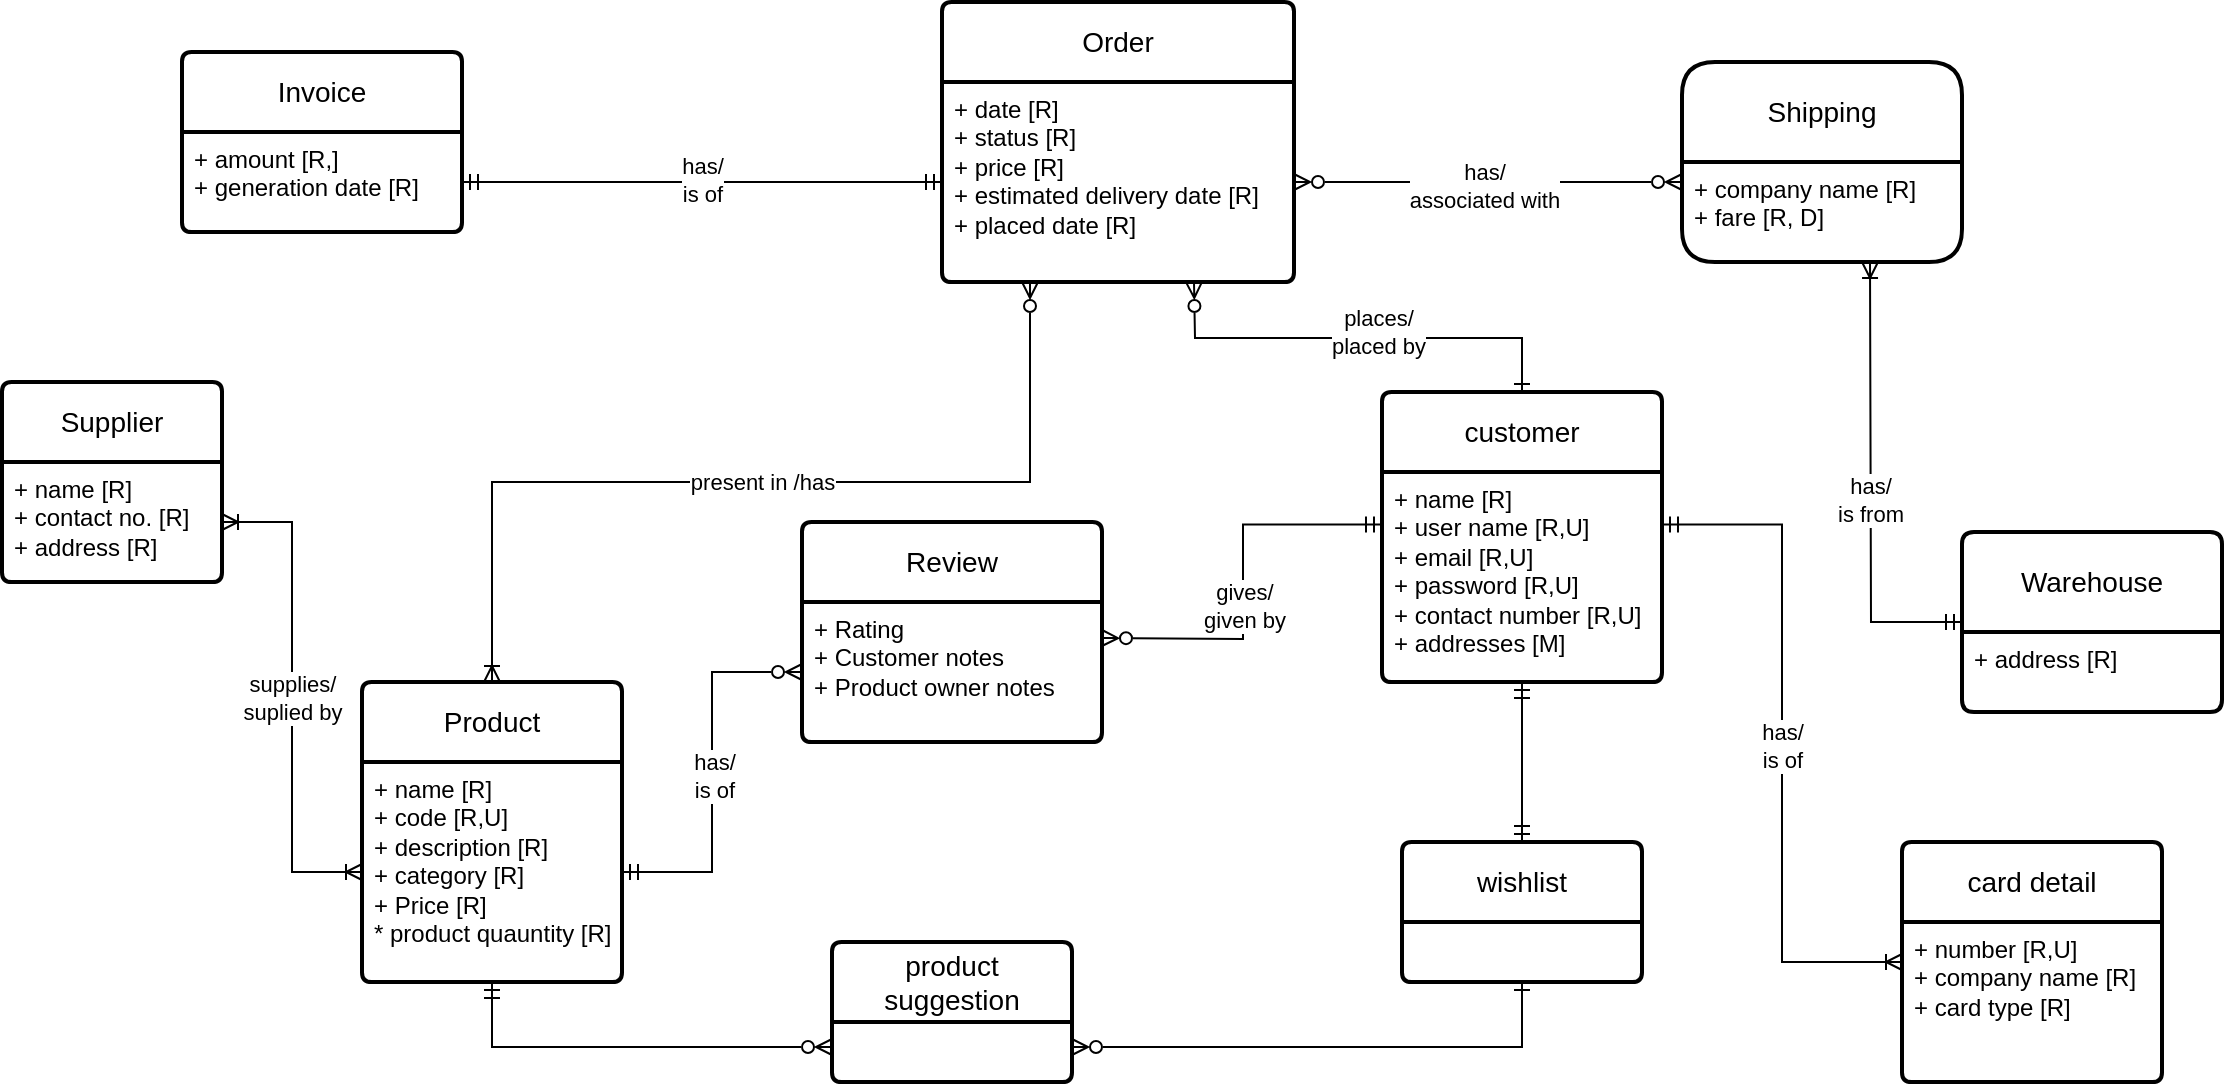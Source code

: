 <mxfile version="24.2.5" type="device">
  <diagram name="Page-1" id="ivy1-Dk-3k1JYfphbWMw">
    <mxGraphModel dx="1941" dy="1768" grid="1" gridSize="10" guides="1" tooltips="1" connect="1" arrows="1" fold="1" page="1" pageScale="1" pageWidth="827" pageHeight="1169" math="0" shadow="0">
      <root>
        <mxCell id="0" />
        <mxCell id="1" parent="0" />
        <mxCell id="GOjgF_IQzjlqC2LBA3TK-13" value="present in /has" style="edgeStyle=orthogonalEdgeStyle;rounded=0;orthogonalLoop=1;jettySize=auto;html=1;exitX=0.5;exitY=0;exitDx=0;exitDy=0;entryX=0.25;entryY=1;entryDx=0;entryDy=0;endArrow=ERzeroToMany;endFill=0;startArrow=ERoneToMany;startFill=0;" parent="1" source="VtSYEz3yfD8VmMlpEcpe-1" target="VtSYEz3yfD8VmMlpEcpe-6" edge="1">
          <mxGeometry relative="1" as="geometry" />
        </mxCell>
        <mxCell id="VtSYEz3yfD8VmMlpEcpe-1" value="Product" style="swimlane;childLayout=stackLayout;horizontal=1;startSize=40;horizontalStack=0;rounded=1;fontSize=14;fontStyle=0;strokeWidth=2;resizeParent=0;resizeLast=1;shadow=0;dashed=0;align=center;arcSize=4;whiteSpace=wrap;html=1;" parent="1" vertex="1">
          <mxGeometry x="-30" y="-210" width="130" height="150" as="geometry" />
        </mxCell>
        <mxCell id="VtSYEz3yfD8VmMlpEcpe-2" value="+ name [R]&lt;br&gt;+ code [R,U]&lt;div&gt;+ description [R]&lt;/div&gt;&lt;div&gt;+ category [R]&lt;/div&gt;&lt;div&gt;+ Price [R]&lt;/div&gt;&lt;div&gt;* product quauntity [R]&lt;/div&gt;" style="align=left;strokeColor=none;fillColor=none;spacingLeft=4;fontSize=12;verticalAlign=top;resizable=0;rotatable=0;part=1;html=1;" parent="VtSYEz3yfD8VmMlpEcpe-1" vertex="1">
          <mxGeometry y="40" width="130" height="110" as="geometry" />
        </mxCell>
        <mxCell id="GOjgF_IQzjlqC2LBA3TK-14" style="edgeStyle=orthogonalEdgeStyle;rounded=0;orthogonalLoop=1;jettySize=auto;html=1;exitX=0.5;exitY=0;exitDx=0;exitDy=0;startArrow=ERone;startFill=0;endArrow=ERzeroToMany;endFill=0;" parent="1" source="VtSYEz3yfD8VmMlpEcpe-3" edge="1">
          <mxGeometry relative="1" as="geometry">
            <mxPoint x="386" y="-410" as="targetPoint" />
          </mxGeometry>
        </mxCell>
        <mxCell id="3RX9Y5dflA0_sa9whH3w-27" value="places/&lt;div&gt;placed by&lt;/div&gt;" style="edgeLabel;html=1;align=center;verticalAlign=middle;resizable=0;points=[];" parent="GOjgF_IQzjlqC2LBA3TK-14" vertex="1" connectable="0">
          <mxGeometry x="-0.094" y="-3" relative="1" as="geometry">
            <mxPoint as="offset" />
          </mxGeometry>
        </mxCell>
        <mxCell id="VtSYEz3yfD8VmMlpEcpe-3" value="customer" style="swimlane;childLayout=stackLayout;horizontal=1;startSize=40;horizontalStack=0;rounded=1;fontSize=14;fontStyle=0;strokeWidth=2;resizeParent=0;resizeLast=1;shadow=0;dashed=0;align=center;arcSize=4;whiteSpace=wrap;html=1;" parent="1" vertex="1">
          <mxGeometry x="480" y="-355" width="140" height="145" as="geometry" />
        </mxCell>
        <mxCell id="VtSYEz3yfD8VmMlpEcpe-4" value="&lt;div&gt;+ name [R]&lt;/div&gt;&lt;div&gt;+ user name [R,U]&lt;/div&gt;&lt;div&gt;+ email [R,U]&lt;/div&gt;&lt;div&gt;+ password [R,U]&lt;/div&gt;&lt;div&gt;+ contact number [R,U]&lt;/div&gt;&lt;div&gt;+ addresses [M]&lt;/div&gt;&lt;div&gt;&lt;br&gt;&lt;/div&gt;&lt;div&gt;&lt;br&gt;&lt;/div&gt;" style="align=left;strokeColor=none;fillColor=none;spacingLeft=4;fontSize=12;verticalAlign=top;resizable=0;rotatable=0;part=1;html=1;" parent="VtSYEz3yfD8VmMlpEcpe-3" vertex="1">
          <mxGeometry y="40" width="140" height="105" as="geometry" />
        </mxCell>
        <mxCell id="3RX9Y5dflA0_sa9whH3w-3" style="edgeStyle=orthogonalEdgeStyle;rounded=0;orthogonalLoop=1;jettySize=auto;html=1;exitX=0.5;exitY=1;exitDx=0;exitDy=0;" parent="VtSYEz3yfD8VmMlpEcpe-3" source="VtSYEz3yfD8VmMlpEcpe-4" target="VtSYEz3yfD8VmMlpEcpe-4" edge="1">
          <mxGeometry relative="1" as="geometry" />
        </mxCell>
        <mxCell id="3RX9Y5dflA0_sa9whH3w-37" style="edgeStyle=orthogonalEdgeStyle;rounded=0;orthogonalLoop=1;jettySize=auto;html=1;exitX=0.5;exitY=1;exitDx=0;exitDy=0;" parent="VtSYEz3yfD8VmMlpEcpe-3" source="VtSYEz3yfD8VmMlpEcpe-4" target="VtSYEz3yfD8VmMlpEcpe-4" edge="1">
          <mxGeometry relative="1" as="geometry" />
        </mxCell>
        <mxCell id="VtSYEz3yfD8VmMlpEcpe-5" value="Order" style="swimlane;childLayout=stackLayout;horizontal=1;startSize=40;horizontalStack=0;rounded=1;fontSize=14;fontStyle=0;strokeWidth=2;resizeParent=0;resizeLast=1;shadow=0;dashed=0;align=center;arcSize=4;whiteSpace=wrap;html=1;" parent="1" vertex="1">
          <mxGeometry x="260" y="-550" width="176" height="140" as="geometry" />
        </mxCell>
        <mxCell id="VtSYEz3yfD8VmMlpEcpe-6" value="+ date [R]&lt;div&gt;+ status [R]&lt;/div&gt;&lt;div&gt;+ price [R]&lt;/div&gt;&lt;div&gt;+ estimated delivery date [R]&lt;/div&gt;&lt;div&gt;+ placed date [R]&lt;/div&gt;&lt;div&gt;&amp;nbsp;&lt;/div&gt;" style="align=left;strokeColor=none;fillColor=none;spacingLeft=4;fontSize=12;verticalAlign=top;resizable=0;rotatable=0;part=1;html=1;" parent="VtSYEz3yfD8VmMlpEcpe-5" vertex="1">
          <mxGeometry y="40" width="176" height="100" as="geometry" />
        </mxCell>
        <mxCell id="VtSYEz3yfD8VmMlpEcpe-7" value="Warehouse" style="swimlane;childLayout=stackLayout;horizontal=1;startSize=50;horizontalStack=0;rounded=1;fontSize=14;fontStyle=0;strokeWidth=2;resizeParent=0;resizeLast=1;shadow=0;dashed=0;align=center;arcSize=4;whiteSpace=wrap;html=1;" parent="1" vertex="1">
          <mxGeometry x="770" y="-285" width="130" height="90" as="geometry" />
        </mxCell>
        <mxCell id="VtSYEz3yfD8VmMlpEcpe-8" value="&lt;div&gt;&lt;div&gt;+ address [R]&lt;/div&gt;&lt;/div&gt;" style="align=left;strokeColor=none;fillColor=none;spacingLeft=4;fontSize=12;verticalAlign=top;resizable=0;rotatable=0;part=1;html=1;" parent="VtSYEz3yfD8VmMlpEcpe-7" vertex="1">
          <mxGeometry y="50" width="130" height="40" as="geometry" />
        </mxCell>
        <mxCell id="VtSYEz3yfD8VmMlpEcpe-9" value="Supplier" style="swimlane;childLayout=stackLayout;horizontal=1;startSize=40;horizontalStack=0;rounded=1;fontSize=14;fontStyle=0;strokeWidth=2;resizeParent=0;resizeLast=1;shadow=0;dashed=0;align=center;arcSize=4;whiteSpace=wrap;html=1;" parent="1" vertex="1">
          <mxGeometry x="-210" y="-360" width="110" height="100" as="geometry" />
        </mxCell>
        <mxCell id="VtSYEz3yfD8VmMlpEcpe-10" value="+ name [R]&lt;div&gt;+ contact no. [R]&lt;/div&gt;&lt;div&gt;+ address [R]&lt;/div&gt;" style="align=left;strokeColor=none;fillColor=none;spacingLeft=4;fontSize=12;verticalAlign=top;resizable=0;rotatable=0;part=1;html=1;" parent="VtSYEz3yfD8VmMlpEcpe-9" vertex="1">
          <mxGeometry y="40" width="110" height="60" as="geometry" />
        </mxCell>
        <mxCell id="VtSYEz3yfD8VmMlpEcpe-11" value="Shipping" style="swimlane;childLayout=stackLayout;horizontal=1;startSize=50;horizontalStack=0;rounded=1;fontSize=14;fontStyle=0;strokeWidth=2;resizeParent=0;resizeLast=1;shadow=0;dashed=0;align=center;arcSize=11;whiteSpace=wrap;html=1;" parent="1" vertex="1">
          <mxGeometry x="630" y="-520" width="140" height="100" as="geometry" />
        </mxCell>
        <mxCell id="VtSYEz3yfD8VmMlpEcpe-12" value="+ company name [R]&lt;br&gt;+ fare [R, D]" style="align=left;strokeColor=none;fillColor=none;spacingLeft=4;fontSize=12;verticalAlign=top;resizable=0;rotatable=0;part=1;html=1;" parent="VtSYEz3yfD8VmMlpEcpe-11" vertex="1">
          <mxGeometry y="50" width="140" height="50" as="geometry" />
        </mxCell>
        <mxCell id="VtSYEz3yfD8VmMlpEcpe-19" value="Invoice" style="swimlane;childLayout=stackLayout;horizontal=1;startSize=40;horizontalStack=0;rounded=1;fontSize=14;fontStyle=0;strokeWidth=2;resizeParent=0;resizeLast=1;shadow=0;dashed=0;align=center;arcSize=4;whiteSpace=wrap;html=1;" parent="1" vertex="1">
          <mxGeometry x="-120" y="-525" width="140" height="90" as="geometry" />
        </mxCell>
        <mxCell id="VtSYEz3yfD8VmMlpEcpe-20" value="+ amount [R,]&lt;div&gt;+ generation date [R]&lt;/div&gt;" style="align=left;strokeColor=none;fillColor=none;spacingLeft=4;fontSize=12;verticalAlign=top;resizable=0;rotatable=0;part=1;html=1;" parent="VtSYEz3yfD8VmMlpEcpe-19" vertex="1">
          <mxGeometry y="40" width="140" height="50" as="geometry" />
        </mxCell>
        <mxCell id="VtSYEz3yfD8VmMlpEcpe-26" value="card detail" style="swimlane;childLayout=stackLayout;horizontal=1;startSize=40;horizontalStack=0;rounded=1;fontSize=14;fontStyle=0;strokeWidth=2;resizeParent=0;resizeLast=1;shadow=0;dashed=0;align=center;arcSize=4;whiteSpace=wrap;html=1;" parent="1" vertex="1">
          <mxGeometry x="740" y="-130" width="130" height="120" as="geometry" />
        </mxCell>
        <mxCell id="VtSYEz3yfD8VmMlpEcpe-27" value="+ number [R,U]&lt;div&gt;+ company name [R]&amp;nbsp;&lt;/div&gt;&lt;div&gt;+ card type [R]&lt;/div&gt;" style="align=left;strokeColor=none;fillColor=none;spacingLeft=4;fontSize=12;verticalAlign=top;resizable=0;rotatable=0;part=1;html=1;" parent="VtSYEz3yfD8VmMlpEcpe-26" vertex="1">
          <mxGeometry y="40" width="130" height="80" as="geometry" />
        </mxCell>
        <mxCell id="3RX9Y5dflA0_sa9whH3w-13" value="Review" style="swimlane;childLayout=stackLayout;horizontal=1;startSize=40;horizontalStack=0;rounded=1;fontSize=14;fontStyle=0;strokeWidth=2;resizeParent=0;resizeLast=1;shadow=0;dashed=0;align=center;arcSize=4;whiteSpace=wrap;html=1;" parent="1" vertex="1">
          <mxGeometry x="190" y="-290" width="150" height="110" as="geometry" />
        </mxCell>
        <mxCell id="3RX9Y5dflA0_sa9whH3w-14" value="&lt;div&gt;+ Rating&lt;/div&gt;&lt;div&gt;+ Customer notes&lt;/div&gt;&lt;div&gt;+ Product owner notes&amp;nbsp;&lt;/div&gt;" style="align=left;strokeColor=none;fillColor=none;spacingLeft=4;fontSize=12;verticalAlign=top;resizable=0;rotatable=0;part=1;html=1;" parent="3RX9Y5dflA0_sa9whH3w-13" vertex="1">
          <mxGeometry y="40" width="150" height="70" as="geometry" />
        </mxCell>
        <mxCell id="GOjgF_IQzjlqC2LBA3TK-4" style="edgeStyle=orthogonalEdgeStyle;rounded=0;orthogonalLoop=1;jettySize=auto;html=1;exitX=0;exitY=0.25;exitDx=0;exitDy=0;endArrow=ERzeroToMany;endFill=0;startArrow=ERmandOne;startFill=0;" parent="1" source="VtSYEz3yfD8VmMlpEcpe-4" edge="1">
          <mxGeometry relative="1" as="geometry">
            <mxPoint x="340" y="-232" as="targetPoint" />
          </mxGeometry>
        </mxCell>
        <mxCell id="3RX9Y5dflA0_sa9whH3w-18" value="gives/&lt;div&gt;given by&lt;/div&gt;" style="edgeLabel;html=1;align=center;verticalAlign=middle;resizable=0;points=[];" parent="GOjgF_IQzjlqC2LBA3TK-4" vertex="1" connectable="0">
          <mxGeometry x="0.114" relative="1" as="geometry">
            <mxPoint as="offset" />
          </mxGeometry>
        </mxCell>
        <mxCell id="GOjgF_IQzjlqC2LBA3TK-8" style="edgeStyle=orthogonalEdgeStyle;rounded=0;orthogonalLoop=1;jettySize=auto;html=1;exitX=0;exitY=0.5;exitDx=0;exitDy=0;endArrow=ERmandOne;endFill=0;startArrow=ERzeroToMany;startFill=0;entryX=1;entryY=0.5;entryDx=0;entryDy=0;" parent="1" source="3RX9Y5dflA0_sa9whH3w-14" target="VtSYEz3yfD8VmMlpEcpe-2" edge="1">
          <mxGeometry relative="1" as="geometry">
            <mxPoint x="80" y="-210.0" as="targetPoint" />
          </mxGeometry>
        </mxCell>
        <mxCell id="3RX9Y5dflA0_sa9whH3w-19" value="has/&lt;div&gt;is of&lt;/div&gt;" style="edgeLabel;html=1;align=center;verticalAlign=middle;resizable=0;points=[];" parent="GOjgF_IQzjlqC2LBA3TK-8" vertex="1" connectable="0">
          <mxGeometry x="0.021" y="1" relative="1" as="geometry">
            <mxPoint as="offset" />
          </mxGeometry>
        </mxCell>
        <mxCell id="3RX9Y5dflA0_sa9whH3w-20" value="product suggestion" style="swimlane;childLayout=stackLayout;horizontal=1;startSize=40;horizontalStack=0;rounded=1;fontSize=14;fontStyle=0;strokeWidth=2;resizeParent=0;resizeLast=1;shadow=0;dashed=0;align=center;arcSize=4;whiteSpace=wrap;html=1;" parent="1" vertex="1">
          <mxGeometry x="205" y="-80" width="120" height="70" as="geometry" />
        </mxCell>
        <mxCell id="GOjgF_IQzjlqC2LBA3TK-10" style="edgeStyle=orthogonalEdgeStyle;rounded=0;orthogonalLoop=1;jettySize=auto;html=1;entryX=1;entryY=0.75;entryDx=0;entryDy=0;startArrow=ERone;startFill=0;endArrow=ERzeroToMany;endFill=0;" parent="1" target="3RX9Y5dflA0_sa9whH3w-20" edge="1">
          <mxGeometry relative="1" as="geometry">
            <mxPoint x="550" y="-60" as="sourcePoint" />
            <Array as="points">
              <mxPoint x="550" y="-27" />
            </Array>
          </mxGeometry>
        </mxCell>
        <mxCell id="GOjgF_IQzjlqC2LBA3TK-11" style="edgeStyle=orthogonalEdgeStyle;rounded=0;orthogonalLoop=1;jettySize=auto;html=1;exitX=0.5;exitY=1;exitDx=0;exitDy=0;entryX=0;entryY=0.75;entryDx=0;entryDy=0;endArrow=ERzeroToMany;endFill=0;startArrow=ERmandOne;startFill=0;" parent="1" source="VtSYEz3yfD8VmMlpEcpe-2" target="3RX9Y5dflA0_sa9whH3w-20" edge="1">
          <mxGeometry relative="1" as="geometry" />
        </mxCell>
        <mxCell id="3RX9Y5dflA0_sa9whH3w-23" value="supplies/&lt;div&gt;suplied by&lt;/div&gt;" style="edgeStyle=orthogonalEdgeStyle;rounded=0;orthogonalLoop=1;jettySize=auto;html=1;entryX=0;entryY=0.5;entryDx=0;entryDy=0;endArrow=ERoneToMany;endFill=0;startArrow=ERoneToMany;startFill=0;" parent="1" source="VtSYEz3yfD8VmMlpEcpe-10" target="VtSYEz3yfD8VmMlpEcpe-2" edge="1">
          <mxGeometry relative="1" as="geometry" />
        </mxCell>
        <mxCell id="3RX9Y5dflA0_sa9whH3w-29" style="edgeStyle=orthogonalEdgeStyle;rounded=0;orthogonalLoop=1;jettySize=auto;html=1;exitX=1;exitY=0.5;exitDx=0;exitDy=0;endArrow=ERzeroToMany;endFill=0;startArrow=ERzeroToMany;startFill=0;" parent="1" source="VtSYEz3yfD8VmMlpEcpe-6" edge="1">
          <mxGeometry relative="1" as="geometry">
            <mxPoint x="630" y="-460" as="targetPoint" />
          </mxGeometry>
        </mxCell>
        <mxCell id="3RX9Y5dflA0_sa9whH3w-30" value="has/&lt;div&gt;associated with&lt;/div&gt;" style="edgeLabel;html=1;align=center;verticalAlign=middle;resizable=0;points=[];" parent="3RX9Y5dflA0_sa9whH3w-29" connectable="0" vertex="1">
          <mxGeometry x="-0.024" y="-2" relative="1" as="geometry">
            <mxPoint as="offset" />
          </mxGeometry>
        </mxCell>
        <mxCell id="3RX9Y5dflA0_sa9whH3w-31" style="edgeStyle=orthogonalEdgeStyle;rounded=0;orthogonalLoop=1;jettySize=auto;html=1;exitX=0;exitY=0.5;exitDx=0;exitDy=0;entryX=1;entryY=0.5;entryDx=0;entryDy=0;startArrow=ERmandOne;startFill=0;endArrow=ERmandOne;endFill=0;" parent="1" source="VtSYEz3yfD8VmMlpEcpe-6" target="VtSYEz3yfD8VmMlpEcpe-20" edge="1">
          <mxGeometry relative="1" as="geometry" />
        </mxCell>
        <mxCell id="3RX9Y5dflA0_sa9whH3w-32" value="has/&lt;div&gt;is of&lt;/div&gt;" style="edgeLabel;html=1;align=center;verticalAlign=middle;resizable=0;points=[];" parent="3RX9Y5dflA0_sa9whH3w-31" connectable="0" vertex="1">
          <mxGeometry x="-0.002" y="-1" relative="1" as="geometry">
            <mxPoint as="offset" />
          </mxGeometry>
        </mxCell>
        <mxCell id="3RX9Y5dflA0_sa9whH3w-34" style="edgeStyle=orthogonalEdgeStyle;rounded=0;orthogonalLoop=1;jettySize=auto;html=1;endArrow=ERoneToMany;endFill=0;startArrow=ERmandOne;startFill=0;" parent="1" source="VtSYEz3yfD8VmMlpEcpe-7" edge="1">
          <mxGeometry relative="1" as="geometry">
            <mxPoint x="724" y="-420" as="targetPoint" />
          </mxGeometry>
        </mxCell>
        <mxCell id="3RX9Y5dflA0_sa9whH3w-35" value="has/&lt;div&gt;is from&lt;/div&gt;" style="edgeLabel;html=1;align=center;verticalAlign=middle;resizable=0;points=[];" parent="3RX9Y5dflA0_sa9whH3w-34" connectable="0" vertex="1">
          <mxGeometry x="-0.055" y="1" relative="1" as="geometry">
            <mxPoint as="offset" />
          </mxGeometry>
        </mxCell>
        <mxCell id="GOjgF_IQzjlqC2LBA3TK-15" style="edgeStyle=orthogonalEdgeStyle;rounded=0;orthogonalLoop=1;jettySize=auto;html=1;exitX=0;exitY=0.25;exitDx=0;exitDy=0;entryX=1;entryY=0.25;entryDx=0;entryDy=0;endArrow=ERmandOne;endFill=0;startArrow=ERoneToMany;startFill=0;" parent="1" source="VtSYEz3yfD8VmMlpEcpe-27" target="VtSYEz3yfD8VmMlpEcpe-4" edge="1">
          <mxGeometry relative="1" as="geometry" />
        </mxCell>
        <mxCell id="3RX9Y5dflA0_sa9whH3w-38" value="has/&lt;div&gt;is of&lt;/div&gt;" style="edgeLabel;html=1;align=center;verticalAlign=middle;resizable=0;points=[];" parent="GOjgF_IQzjlqC2LBA3TK-15" connectable="0" vertex="1">
          <mxGeometry x="-0.009" relative="1" as="geometry">
            <mxPoint as="offset" />
          </mxGeometry>
        </mxCell>
        <mxCell id="fIHMiW2YCeGu5F_FAMTH-1" value="wishlist" style="swimlane;childLayout=stackLayout;horizontal=1;startSize=40;horizontalStack=0;rounded=1;fontSize=14;fontStyle=0;strokeWidth=2;resizeParent=0;resizeLast=1;shadow=0;dashed=0;align=center;arcSize=4;whiteSpace=wrap;html=1;" vertex="1" parent="1">
          <mxGeometry x="490" y="-130" width="120" height="70" as="geometry" />
        </mxCell>
        <mxCell id="fIHMiW2YCeGu5F_FAMTH-3" style="edgeStyle=orthogonalEdgeStyle;rounded=0;orthogonalLoop=1;jettySize=auto;html=1;entryX=0.5;entryY=0;entryDx=0;entryDy=0;endArrow=ERmandOne;endFill=0;startArrow=ERmandOne;startFill=0;" edge="1" parent="1" source="VtSYEz3yfD8VmMlpEcpe-4" target="fIHMiW2YCeGu5F_FAMTH-1">
          <mxGeometry relative="1" as="geometry">
            <mxPoint x="550" y="-140" as="targetPoint" />
          </mxGeometry>
        </mxCell>
      </root>
    </mxGraphModel>
  </diagram>
</mxfile>
